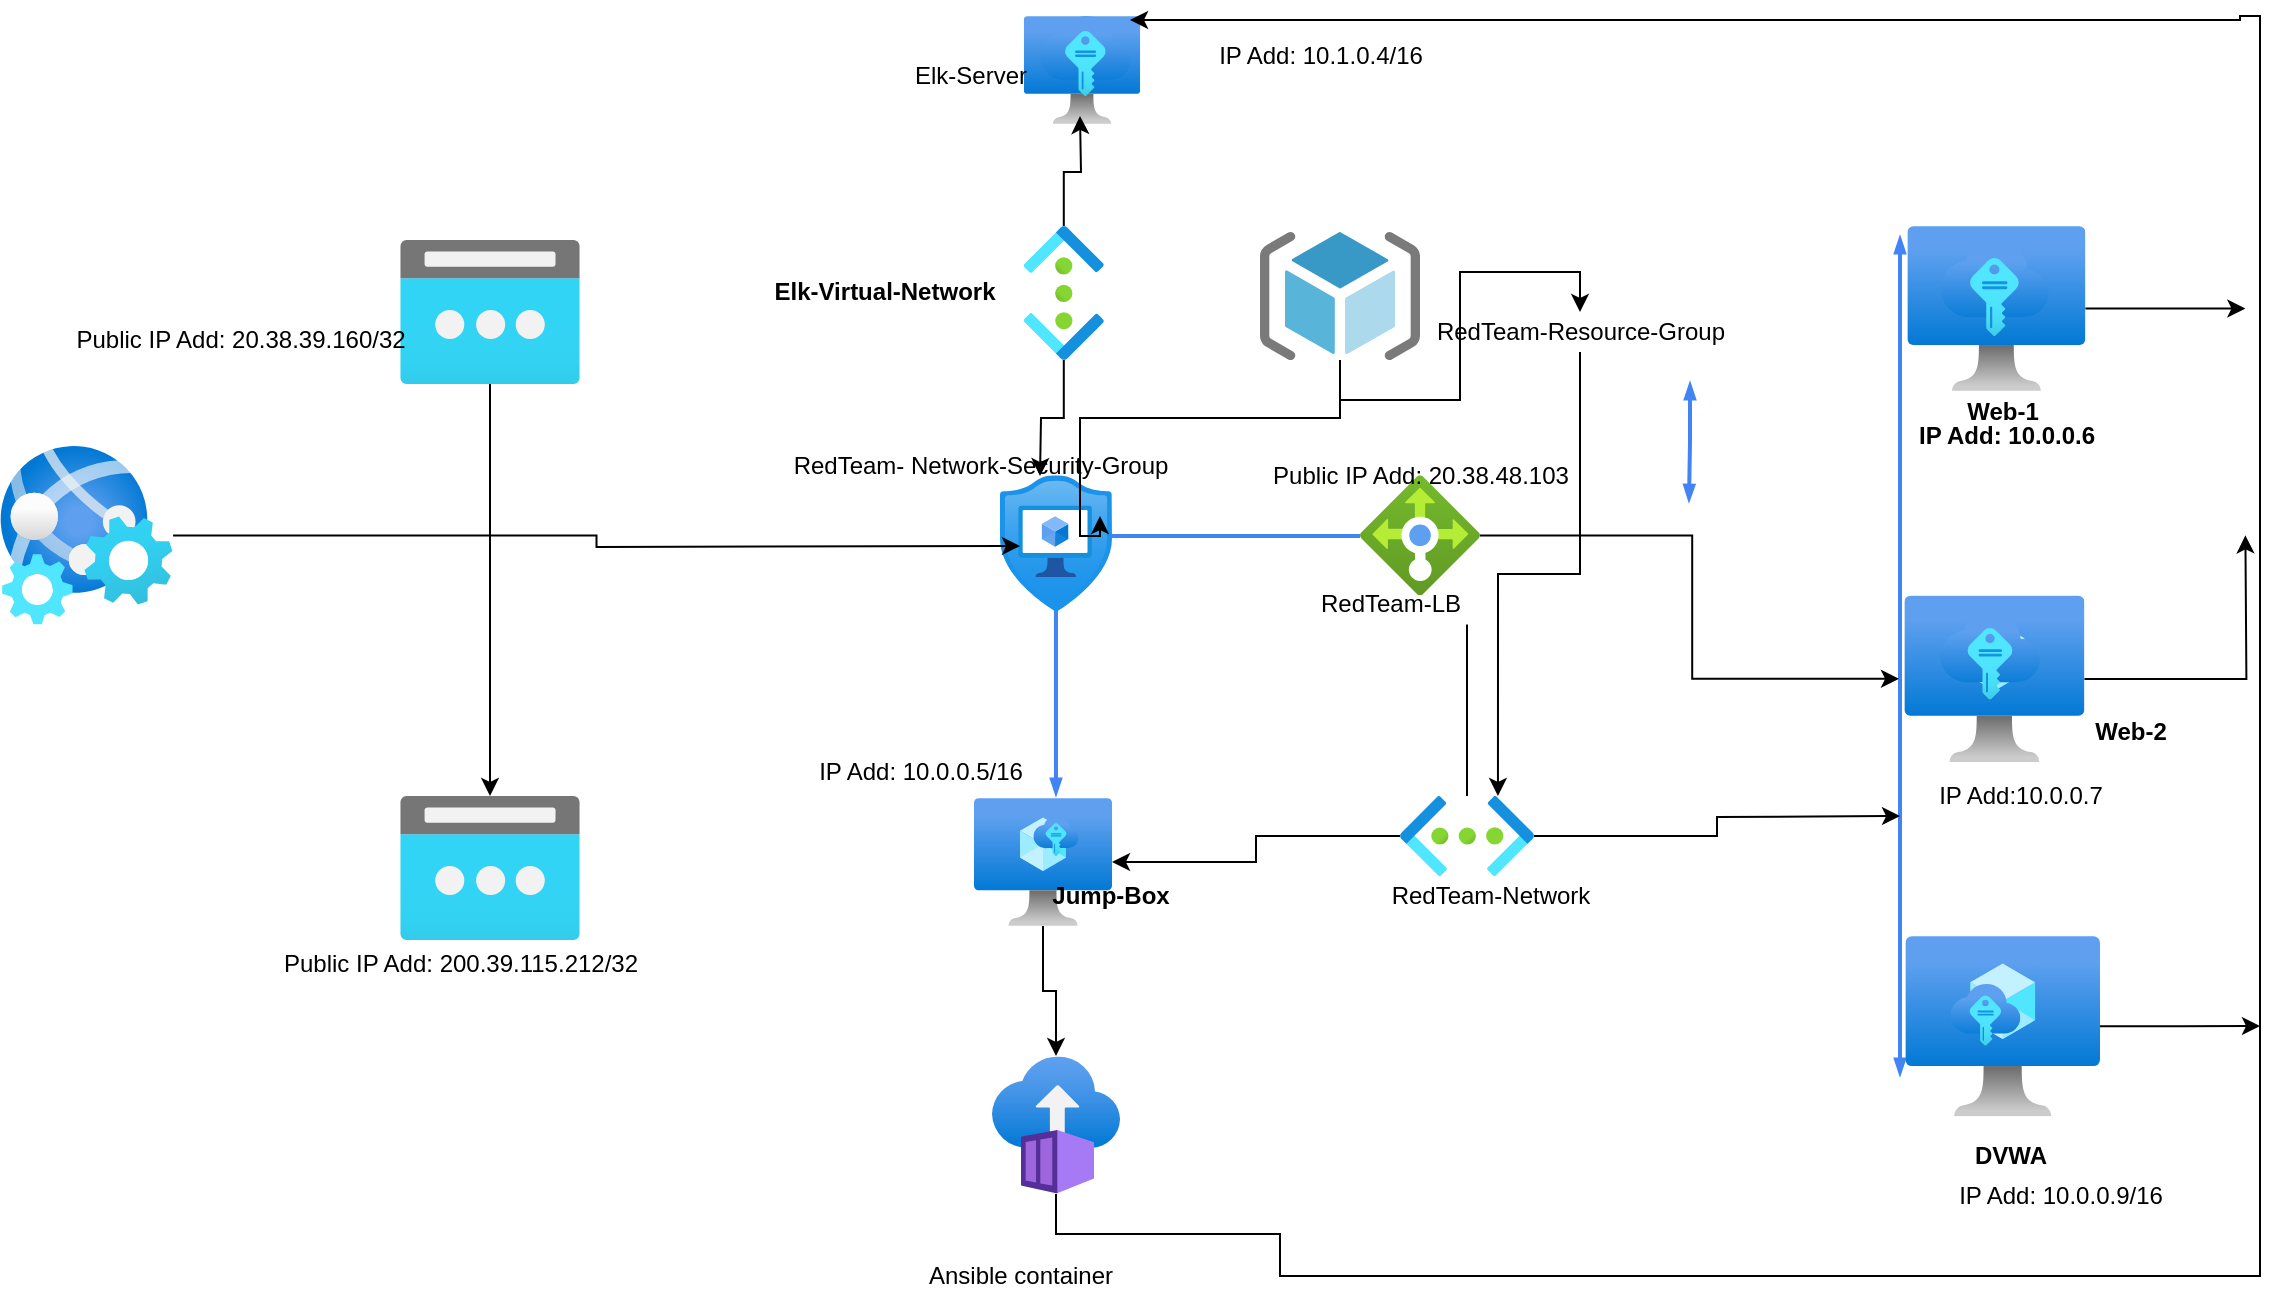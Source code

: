 <mxfile version="14.6.13" type="device"><diagram id="f106602c-feb2-e66a-4537-3a34d633f6aa" name="Page-1"><mxGraphModel dx="1024" dy="592" grid="1" gridSize="10" guides="1" tooltips="1" connect="1" arrows="1" fold="1" page="1" pageScale="1" pageWidth="1169" pageHeight="827" background="none" math="0" shadow="0"><root><mxCell id="0"/><mxCell id="1" parent="0"/><mxCell id="585" style="edgeStyle=elbowEdgeStyle;rounded=0;elbow=vertical;html=1;labelBackgroundColor=none;startArrow=blockThin;startFill=1;startSize=4;endArrow=blockThin;endFill=1;endSize=4;jettySize=auto;orthogonalLoop=1;strokeColor=#4284F3;strokeWidth=2;fontSize=12;fontColor=#000000;align=center;dashed=0;" parent="1" edge="1"><mxGeometry relative="1" as="geometry"><mxPoint x="960" y="600" as="sourcePoint"/><mxPoint x="960" y="180" as="targetPoint"/><Array as="points"><mxPoint x="990" y="419"/></Array></mxGeometry></mxCell><mxCell id="582" style="edgeStyle=elbowEdgeStyle;rounded=0;elbow=vertical;html=1;labelBackgroundColor=none;startArrow=none;startFill=1;startSize=4;endArrow=blockThin;endFill=1;endSize=4;jettySize=auto;orthogonalLoop=1;strokeColor=#4284F3;strokeWidth=2;fontSize=12;fontColor=#000000;align=center;dashed=0;entryX=0.594;entryY=-0.016;entryDx=0;entryDy=0;entryPerimeter=0;" parent="1" source="krCu12C5t94jPCJ6foEA-636" target="krCu12C5t94jPCJ6foEA-603" edge="1"><mxGeometry relative="1" as="geometry"><mxPoint x="299.5" y="331.5" as="sourcePoint"/><mxPoint x="370" y="332" as="targetPoint"/><Array as="points"><mxPoint x="610" y="330"/><mxPoint x="525" y="380"/><mxPoint x="280" y="330"/></Array></mxGeometry></mxCell><mxCell id="586" style="edgeStyle=elbowEdgeStyle;rounded=0;elbow=vertical;html=1;labelBackgroundColor=none;startArrow=blockThin;startFill=1;startSize=4;endArrow=blockThin;endFill=1;endSize=4;jettySize=auto;orthogonalLoop=1;strokeColor=#4284F3;strokeWidth=2;fontSize=12;fontColor=#000000;align=center;dashed=0;" parent="1" edge="1"><mxGeometry relative="1" as="geometry"><mxPoint x="855" y="253" as="sourcePoint"/><mxPoint x="854.5" y="313" as="targetPoint"/></mxGeometry></mxCell><mxCell id="krCu12C5t94jPCJ6foEA-598" value="" style="aspect=fixed;html=1;points=[];align=center;image;fontSize=12;image=img/lib/azure2/compute/Virtual_Machine.svg;" parent="1" vertex="1"><mxGeometry x="521.89" y="70" width="58.22" height="54" as="geometry"/></mxCell><mxCell id="krCu12C5t94jPCJ6foEA-691" value="" style="edgeStyle=orthogonalEdgeStyle;rounded=0;orthogonalLoop=1;jettySize=auto;html=1;" parent="1" source="krCu12C5t94jPCJ6foEA-599" edge="1"><mxGeometry relative="1" as="geometry"><mxPoint x="1132.7" y="216.275" as="targetPoint"/></mxGeometry></mxCell><mxCell id="krCu12C5t94jPCJ6foEA-599" value="" style="aspect=fixed;html=1;points=[];align=center;image;fontSize=12;image=img/lib/azure2/compute/Virtual_Machine.svg;" parent="1" vertex="1"><mxGeometry x="963.7" y="175" width="89" height="82.55" as="geometry"/></mxCell><mxCell id="krCu12C5t94jPCJ6foEA-688" value="" style="edgeStyle=orthogonalEdgeStyle;rounded=0;orthogonalLoop=1;jettySize=auto;html=1;" parent="1" source="krCu12C5t94jPCJ6foEA-600" edge="1"><mxGeometry relative="1" as="geometry"><mxPoint x="1132.7" y="329.68" as="targetPoint"/></mxGeometry></mxCell><mxCell id="krCu12C5t94jPCJ6foEA-600" value="" style="aspect=fixed;html=1;points=[];align=center;image;fontSize=12;image=img/lib/azure2/compute/Virtual_Machine.svg;" parent="1" vertex="1"><mxGeometry x="962.2" y="359.68" width="90" height="83.48" as="geometry"/></mxCell><mxCell id="krCu12C5t94jPCJ6foEA-684" value="" style="edgeStyle=orthogonalEdgeStyle;rounded=0;orthogonalLoop=1;jettySize=auto;html=1;" parent="1" source="krCu12C5t94jPCJ6foEA-602" edge="1"><mxGeometry relative="1" as="geometry"><mxPoint x="1140" y="575" as="targetPoint"/></mxGeometry></mxCell><mxCell id="krCu12C5t94jPCJ6foEA-602" value="" style="aspect=fixed;html=1;points=[];align=center;image;fontSize=12;image=img/lib/azure2/compute/Virtual_Machine.svg;" parent="1" vertex="1"><mxGeometry x="962.7" y="530" width="97.3" height="90.25" as="geometry"/></mxCell><mxCell id="krCu12C5t94jPCJ6foEA-603" value="" style="aspect=fixed;html=1;points=[];align=center;image;fontSize=12;image=img/lib/azure2/compute/Virtual_Machine.svg;" parent="1" vertex="1"><mxGeometry x="497" y="461" width="69" height="64" as="geometry"/></mxCell><mxCell id="krCu12C5t94jPCJ6foEA-653" value="" style="edgeStyle=orthogonalEdgeStyle;rounded=0;orthogonalLoop=1;jettySize=auto;html=1;" parent="1" source="krCu12C5t94jPCJ6foEA-606" target="krCu12C5t94jPCJ6foEA-652" edge="1"><mxGeometry relative="1" as="geometry"/></mxCell><mxCell id="krCu12C5t94jPCJ6foEA-606" value="" style="aspect=fixed;html=1;points=[];align=center;image;fontSize=12;image=img/lib/azure2/networking/Public_IP_Addresses.svg;" parent="1" vertex="1"><mxGeometry x="210" y="182" width="90" height="72" as="geometry"/></mxCell><mxCell id="krCu12C5t94jPCJ6foEA-610" value="&lt;b&gt;Jump-Box&lt;/b&gt;" style="text;html=1;resizable=0;autosize=1;align=center;verticalAlign=middle;points=[];fillColor=none;strokeColor=none;rounded=0;" parent="1" vertex="1"><mxGeometry x="530" y="500" width="70" height="20" as="geometry"/></mxCell><mxCell id="krCu12C5t94jPCJ6foEA-611" value="&lt;b&gt;Web-1&lt;/b&gt;" style="text;html=1;resizable=0;autosize=1;align=center;verticalAlign=middle;points=[];fillColor=none;strokeColor=none;rounded=0;" parent="1" vertex="1"><mxGeometry x="986.35" y="257.55" width="50" height="20" as="geometry"/></mxCell><mxCell id="krCu12C5t94jPCJ6foEA-612" value="&lt;b&gt;Web-2&lt;/b&gt;" style="text;html=1;resizable=0;autosize=1;align=center;verticalAlign=middle;points=[];fillColor=none;strokeColor=none;rounded=0;" parent="1" vertex="1"><mxGeometry x="1050" y="418" width="50" height="20" as="geometry"/></mxCell><mxCell id="krCu12C5t94jPCJ6foEA-613" value="&lt;b&gt;IP Add: 10.0.0.6&lt;/b&gt;" style="text;html=1;resizable=0;autosize=1;align=center;verticalAlign=middle;points=[];fillColor=none;strokeColor=none;rounded=0;" parent="1" vertex="1"><mxGeometry x="962.7" y="270" width="100" height="20" as="geometry"/></mxCell><mxCell id="krCu12C5t94jPCJ6foEA-615" value="&lt;b&gt;DVWA&lt;/b&gt;" style="text;html=1;resizable=0;autosize=1;align=center;verticalAlign=middle;points=[];fillColor=none;strokeColor=none;rounded=0;" parent="1" vertex="1"><mxGeometry x="990" y="630" width="50" height="20" as="geometry"/></mxCell><mxCell id="krCu12C5t94jPCJ6foEA-679" value="" style="edgeStyle=orthogonalEdgeStyle;rounded=0;orthogonalLoop=1;jettySize=auto;html=1;" parent="1" source="krCu12C5t94jPCJ6foEA-616" edge="1"><mxGeometry relative="1" as="geometry"><mxPoint x="550" y="120" as="targetPoint"/></mxGeometry></mxCell><mxCell id="krCu12C5t94jPCJ6foEA-680" value="" style="edgeStyle=orthogonalEdgeStyle;rounded=0;orthogonalLoop=1;jettySize=auto;html=1;" parent="1" source="krCu12C5t94jPCJ6foEA-616" edge="1"><mxGeometry relative="1" as="geometry"><mxPoint x="530" y="300" as="targetPoint"/></mxGeometry></mxCell><mxCell id="krCu12C5t94jPCJ6foEA-616" value="" style="aspect=fixed;html=1;points=[];align=center;image;fontSize=12;image=img/lib/azure2/networking/Virtual_Networks.svg;direction=south;" parent="1" vertex="1"><mxGeometry x="521.89" y="175" width="40" height="67" as="geometry"/></mxCell><mxCell id="krCu12C5t94jPCJ6foEA-620" value="&lt;b&gt;Elk-Virtual-Network&lt;/b&gt;" style="text;html=1;resizable=0;autosize=1;align=center;verticalAlign=middle;points=[];fillColor=none;strokeColor=none;rounded=0;" parent="1" vertex="1"><mxGeometry x="387" y="198" width="130" height="20" as="geometry"/></mxCell><mxCell id="krCu12C5t94jPCJ6foEA-682" value="" style="edgeStyle=orthogonalEdgeStyle;rounded=0;orthogonalLoop=1;jettySize=auto;html=1;entryX=0.993;entryY=0.05;entryDx=0;entryDy=0;entryPerimeter=0;" parent="1" source="krCu12C5t94jPCJ6foEA-624" target="krCu12C5t94jPCJ6foEA-646" edge="1"><mxGeometry relative="1" as="geometry"><mxPoint x="1130" y="170" as="targetPoint"/><Array as="points"><mxPoint x="538" y="679"/><mxPoint x="650" y="679"/><mxPoint x="650" y="700"/><mxPoint x="1140" y="700"/><mxPoint x="1140" y="70"/><mxPoint x="1130" y="70"/><mxPoint x="1130" y="72"/></Array></mxGeometry></mxCell><mxCell id="krCu12C5t94jPCJ6foEA-624" value="" style="aspect=fixed;html=1;points=[];align=center;image;fontSize=12;image=img/lib/azure2/containers/Container_Instances.svg;" parent="1" vertex="1"><mxGeometry x="506" y="590" width="64" height="69" as="geometry"/></mxCell><mxCell id="krCu12C5t94jPCJ6foEA-629" value="" style="edgeStyle=orthogonalEdgeStyle;rounded=0;orthogonalLoop=1;jettySize=auto;html=1;" parent="1" source="krCu12C5t94jPCJ6foEA-603" target="krCu12C5t94jPCJ6foEA-624" edge="1"><mxGeometry relative="1" as="geometry"/></mxCell><mxCell id="ek8NdkddRjBpyC3ld3HN-589" value="" style="edgeStyle=orthogonalEdgeStyle;rounded=0;orthogonalLoop=1;jettySize=auto;html=1;" parent="1" source="krCu12C5t94jPCJ6foEA-626" target="krCu12C5t94jPCJ6foEA-603" edge="1"><mxGeometry relative="1" as="geometry"/></mxCell><mxCell id="ek8NdkddRjBpyC3ld3HN-591" value="" style="edgeStyle=orthogonalEdgeStyle;rounded=0;orthogonalLoop=1;jettySize=auto;html=1;" parent="1" source="krCu12C5t94jPCJ6foEA-626" edge="1"><mxGeometry relative="1" as="geometry"><mxPoint x="960" y="470" as="targetPoint"/></mxGeometry></mxCell><mxCell id="krCu12C5t94jPCJ6foEA-626" value="" style="aspect=fixed;html=1;points=[];align=center;image;fontSize=12;image=img/lib/azure2/networking/Virtual_Networks.svg;" parent="1" vertex="1"><mxGeometry x="710" y="460" width="67" height="40" as="geometry"/></mxCell><mxCell id="krCu12C5t94jPCJ6foEA-630" value="RedTeam-Network" style="text;html=1;resizable=0;autosize=1;align=center;verticalAlign=middle;points=[];fillColor=none;strokeColor=none;rounded=0;" parent="1" vertex="1"><mxGeometry x="700" y="500" width="110" height="20" as="geometry"/></mxCell><mxCell id="krCu12C5t94jPCJ6foEA-633" value="Ansible container" style="text;html=1;resizable=0;autosize=1;align=center;verticalAlign=middle;points=[];fillColor=none;strokeColor=none;rounded=0;" parent="1" vertex="1"><mxGeometry x="465.33" y="690" width="110" height="20" as="geometry"/></mxCell><mxCell id="krCu12C5t94jPCJ6foEA-641" value="" style="aspect=fixed;html=1;points=[];align=center;image;fontSize=12;image=img/lib/azure2/security/Application_Security_Groups.svg;" parent="1" vertex="1"><mxGeometry x="510" y="299.68" width="56.0" height="68" as="geometry"/></mxCell><mxCell id="krCu12C5t94jPCJ6foEA-642" value="" style="aspect=fixed;html=1;points=[];align=center;image;fontSize=12;image=img/lib/azure2/other/SSH_Keys.svg;" parent="1" vertex="1"><mxGeometry x="980.0" y="182" width="54.4" height="48" as="geometry"/></mxCell><mxCell id="krCu12C5t94jPCJ6foEA-643" value="" style="aspect=fixed;html=1;points=[];align=center;image;fontSize=12;image=img/lib/azure2/other/SSH_Keys.svg;" parent="1" vertex="1"><mxGeometry x="980.0" y="367.68" width="50" height="44.12" as="geometry"/></mxCell><mxCell id="krCu12C5t94jPCJ6foEA-645" value="" style="aspect=fixed;html=1;points=[];align=center;image;fontSize=12;image=img/lib/azure2/other/SSH_Keys.svg;" parent="1" vertex="1"><mxGeometry x="985.2" y="554" width="35" height="30.86" as="geometry"/></mxCell><mxCell id="krCu12C5t94jPCJ6foEA-646" value="" style="aspect=fixed;html=1;points=[];align=center;image;fontSize=12;image=img/lib/azure2/other/SSH_Keys.svg;" parent="1" vertex="1"><mxGeometry x="530" y="70" width="45.33" height="40" as="geometry"/></mxCell><mxCell id="krCu12C5t94jPCJ6foEA-647" value="" style="aspect=fixed;html=1;points=[];align=center;image;fontSize=12;image=img/lib/azure2/other/SSH_Keys.svg;" parent="1" vertex="1"><mxGeometry x="526.66" y="470" width="22.67" height="20" as="geometry"/></mxCell><mxCell id="h-F1NHdtDHezde-FvAvn-587" value="" style="edgeStyle=orthogonalEdgeStyle;rounded=0;orthogonalLoop=1;jettySize=auto;html=1;" parent="1" source="krCu12C5t94jPCJ6foEA-648" edge="1"><mxGeometry relative="1" as="geometry"><mxPoint x="520" y="335" as="targetPoint"/></mxGeometry></mxCell><mxCell id="krCu12C5t94jPCJ6foEA-648" value="" style="aspect=fixed;html=1;points=[];align=center;image;fontSize=12;image=img/lib/azure2/preview/Web_Environment.svg;" parent="1" vertex="1"><mxGeometry x="10" y="285.06" width="86.54" height="89.25" as="geometry"/></mxCell><mxCell id="krCu12C5t94jPCJ6foEA-652" value="" style="aspect=fixed;html=1;points=[];align=center;image;fontSize=12;image=img/lib/azure2/networking/Public_IP_Addresses.svg;" parent="1" vertex="1"><mxGeometry x="210" y="460" width="90" height="72" as="geometry"/></mxCell><mxCell id="krCu12C5t94jPCJ6foEA-657" value="Elk-Server" style="text;html=1;align=center;verticalAlign=middle;resizable=0;points=[];autosize=1;strokeColor=none;" parent="1" vertex="1"><mxGeometry x="460" y="90" width="70" height="20" as="geometry"/></mxCell><mxCell id="krCu12C5t94jPCJ6foEA-692" value="" style="edgeStyle=orthogonalEdgeStyle;rounded=0;orthogonalLoop=1;jettySize=auto;html=1;" parent="1" source="krCu12C5t94jPCJ6foEA-660" edge="1"><mxGeometry relative="1" as="geometry"><mxPoint x="560" y="320" as="targetPoint"/><Array as="points"><mxPoint x="680" y="271"/><mxPoint x="550" y="271"/><mxPoint x="550" y="330"/></Array></mxGeometry></mxCell><mxCell id="ek8NdkddRjBpyC3ld3HN-593" value="" style="edgeStyle=orthogonalEdgeStyle;rounded=0;orthogonalLoop=1;jettySize=auto;html=1;" parent="1" source="krCu12C5t94jPCJ6foEA-660" target="krCu12C5t94jPCJ6foEA-662" edge="1"><mxGeometry relative="1" as="geometry"/></mxCell><mxCell id="krCu12C5t94jPCJ6foEA-660" value="" style="aspect=fixed;html=1;points=[];align=center;image;fontSize=12;image=img/lib/mscae/ResourceGroup.svg;" parent="1" vertex="1"><mxGeometry x="640" y="178" width="80" height="64" as="geometry"/></mxCell><mxCell id="ek8NdkddRjBpyC3ld3HN-594" style="edgeStyle=orthogonalEdgeStyle;rounded=0;orthogonalLoop=1;jettySize=auto;html=1;entryX=0.731;entryY=0;entryDx=0;entryDy=0;entryPerimeter=0;" parent="1" source="krCu12C5t94jPCJ6foEA-662" target="krCu12C5t94jPCJ6foEA-626" edge="1"><mxGeometry relative="1" as="geometry"/></mxCell><mxCell id="krCu12C5t94jPCJ6foEA-662" value="RedTeam-Resource-Group" style="text;html=1;resizable=0;autosize=1;align=center;verticalAlign=middle;points=[];fillColor=none;strokeColor=none;rounded=0;" parent="1" vertex="1"><mxGeometry x="720" y="218" width="160" height="20" as="geometry"/></mxCell><mxCell id="krCu12C5t94jPCJ6foEA-631" value="RedTeam- Network-Security-Group" style="text;html=1;resizable=0;autosize=1;align=center;verticalAlign=middle;points=[];fillColor=none;strokeColor=none;rounded=0;" parent="1" vertex="1"><mxGeometry x="400" y="285.06" width="200" height="20" as="geometry"/></mxCell><mxCell id="krCu12C5t94jPCJ6foEA-678" value="" style="edgeStyle=orthogonalEdgeStyle;rounded=0;orthogonalLoop=1;jettySize=auto;html=1;entryX=-0.03;entryY=0.5;entryDx=0;entryDy=0;entryPerimeter=0;" parent="1" source="krCu12C5t94jPCJ6foEA-636" target="krCu12C5t94jPCJ6foEA-600" edge="1"><mxGeometry relative="1" as="geometry"><mxPoint x="661.89" y="329.68" as="targetPoint"/></mxGeometry></mxCell><mxCell id="krCu12C5t94jPCJ6foEA-636" value="" style="aspect=fixed;html=1;points=[];align=center;image;fontSize=12;image=img/lib/azure2/networking/Load_Balancers.svg;" parent="1" vertex="1"><mxGeometry x="690" y="299.68" width="60" height="60" as="geometry"/></mxCell><mxCell id="h-F1NHdtDHezde-FvAvn-588" value="Public IP Add: 20.38.39.160/32" style="text;html=1;resizable=0;autosize=1;align=center;verticalAlign=middle;points=[];fillColor=none;strokeColor=none;rounded=0;" parent="1" vertex="1"><mxGeometry x="40" y="222" width="180" height="20" as="geometry"/></mxCell><mxCell id="h-F1NHdtDHezde-FvAvn-589" value="Public IP Add: 200.39.115.212/32" style="text;html=1;resizable=0;autosize=1;align=center;verticalAlign=middle;points=[];fillColor=none;strokeColor=none;rounded=0;" parent="1" vertex="1"><mxGeometry x="145" y="534" width="190" height="20" as="geometry"/></mxCell><mxCell id="ek8NdkddRjBpyC3ld3HN-586" value="IP Add: 10.0.0.9/16" style="text;html=1;resizable=0;autosize=1;align=center;verticalAlign=middle;points=[];fillColor=none;strokeColor=none;rounded=0;" parent="1" vertex="1"><mxGeometry x="980" y="650" width="120" height="20" as="geometry"/></mxCell><mxCell id="ek8NdkddRjBpyC3ld3HN-587" value="IP Add: 10.1.0.4/16" style="text;html=1;resizable=0;autosize=1;align=center;verticalAlign=middle;points=[];fillColor=none;strokeColor=none;rounded=0;" parent="1" vertex="1"><mxGeometry x="610" y="80" width="120" height="20" as="geometry"/></mxCell><mxCell id="ek8NdkddRjBpyC3ld3HN-588" value="IP Add: 10.0.0.5/16" style="text;html=1;resizable=0;autosize=1;align=center;verticalAlign=middle;points=[];fillColor=none;strokeColor=none;rounded=0;" parent="1" vertex="1"><mxGeometry x="410" y="438" width="120" height="20" as="geometry"/></mxCell><mxCell id="ek8NdkddRjBpyC3ld3HN-592" value="IP Add:10.0.0.7" style="text;html=1;resizable=0;autosize=1;align=center;verticalAlign=middle;points=[];fillColor=none;strokeColor=none;rounded=0;" parent="1" vertex="1"><mxGeometry x="970" y="450" width="100" height="20" as="geometry"/></mxCell><mxCell id="krCu12C5t94jPCJ6foEA-655" value="RedTeam-LB" style="text;html=1;align=center;verticalAlign=middle;resizable=0;points=[];autosize=1;strokeColor=none;" parent="1" vertex="1"><mxGeometry x="660" y="354.31" width="90" height="20" as="geometry"/></mxCell><mxCell id="ek8NdkddRjBpyC3ld3HN-595" value="" style="edgeStyle=orthogonalEdgeStyle;rounded=0;orthogonalLoop=1;jettySize=auto;html=1;endArrow=none;" parent="1" source="krCu12C5t94jPCJ6foEA-626" target="krCu12C5t94jPCJ6foEA-655" edge="1"><mxGeometry relative="1" as="geometry"><mxPoint x="540" y="360" as="targetPoint"/><Array as="points"><mxPoint x="744" y="360"/></Array><mxPoint x="743.5" y="460" as="sourcePoint"/></mxGeometry></mxCell><mxCell id="ek8NdkddRjBpyC3ld3HN-596" value="Public IP Add: 20.38.48.103" style="text;html=1;resizable=0;autosize=1;align=center;verticalAlign=middle;points=[];fillColor=none;strokeColor=none;rounded=0;" parent="1" vertex="1"><mxGeometry x="640" y="290" width="160" height="20" as="geometry"/></mxCell></root></mxGraphModel></diagram></mxfile>
